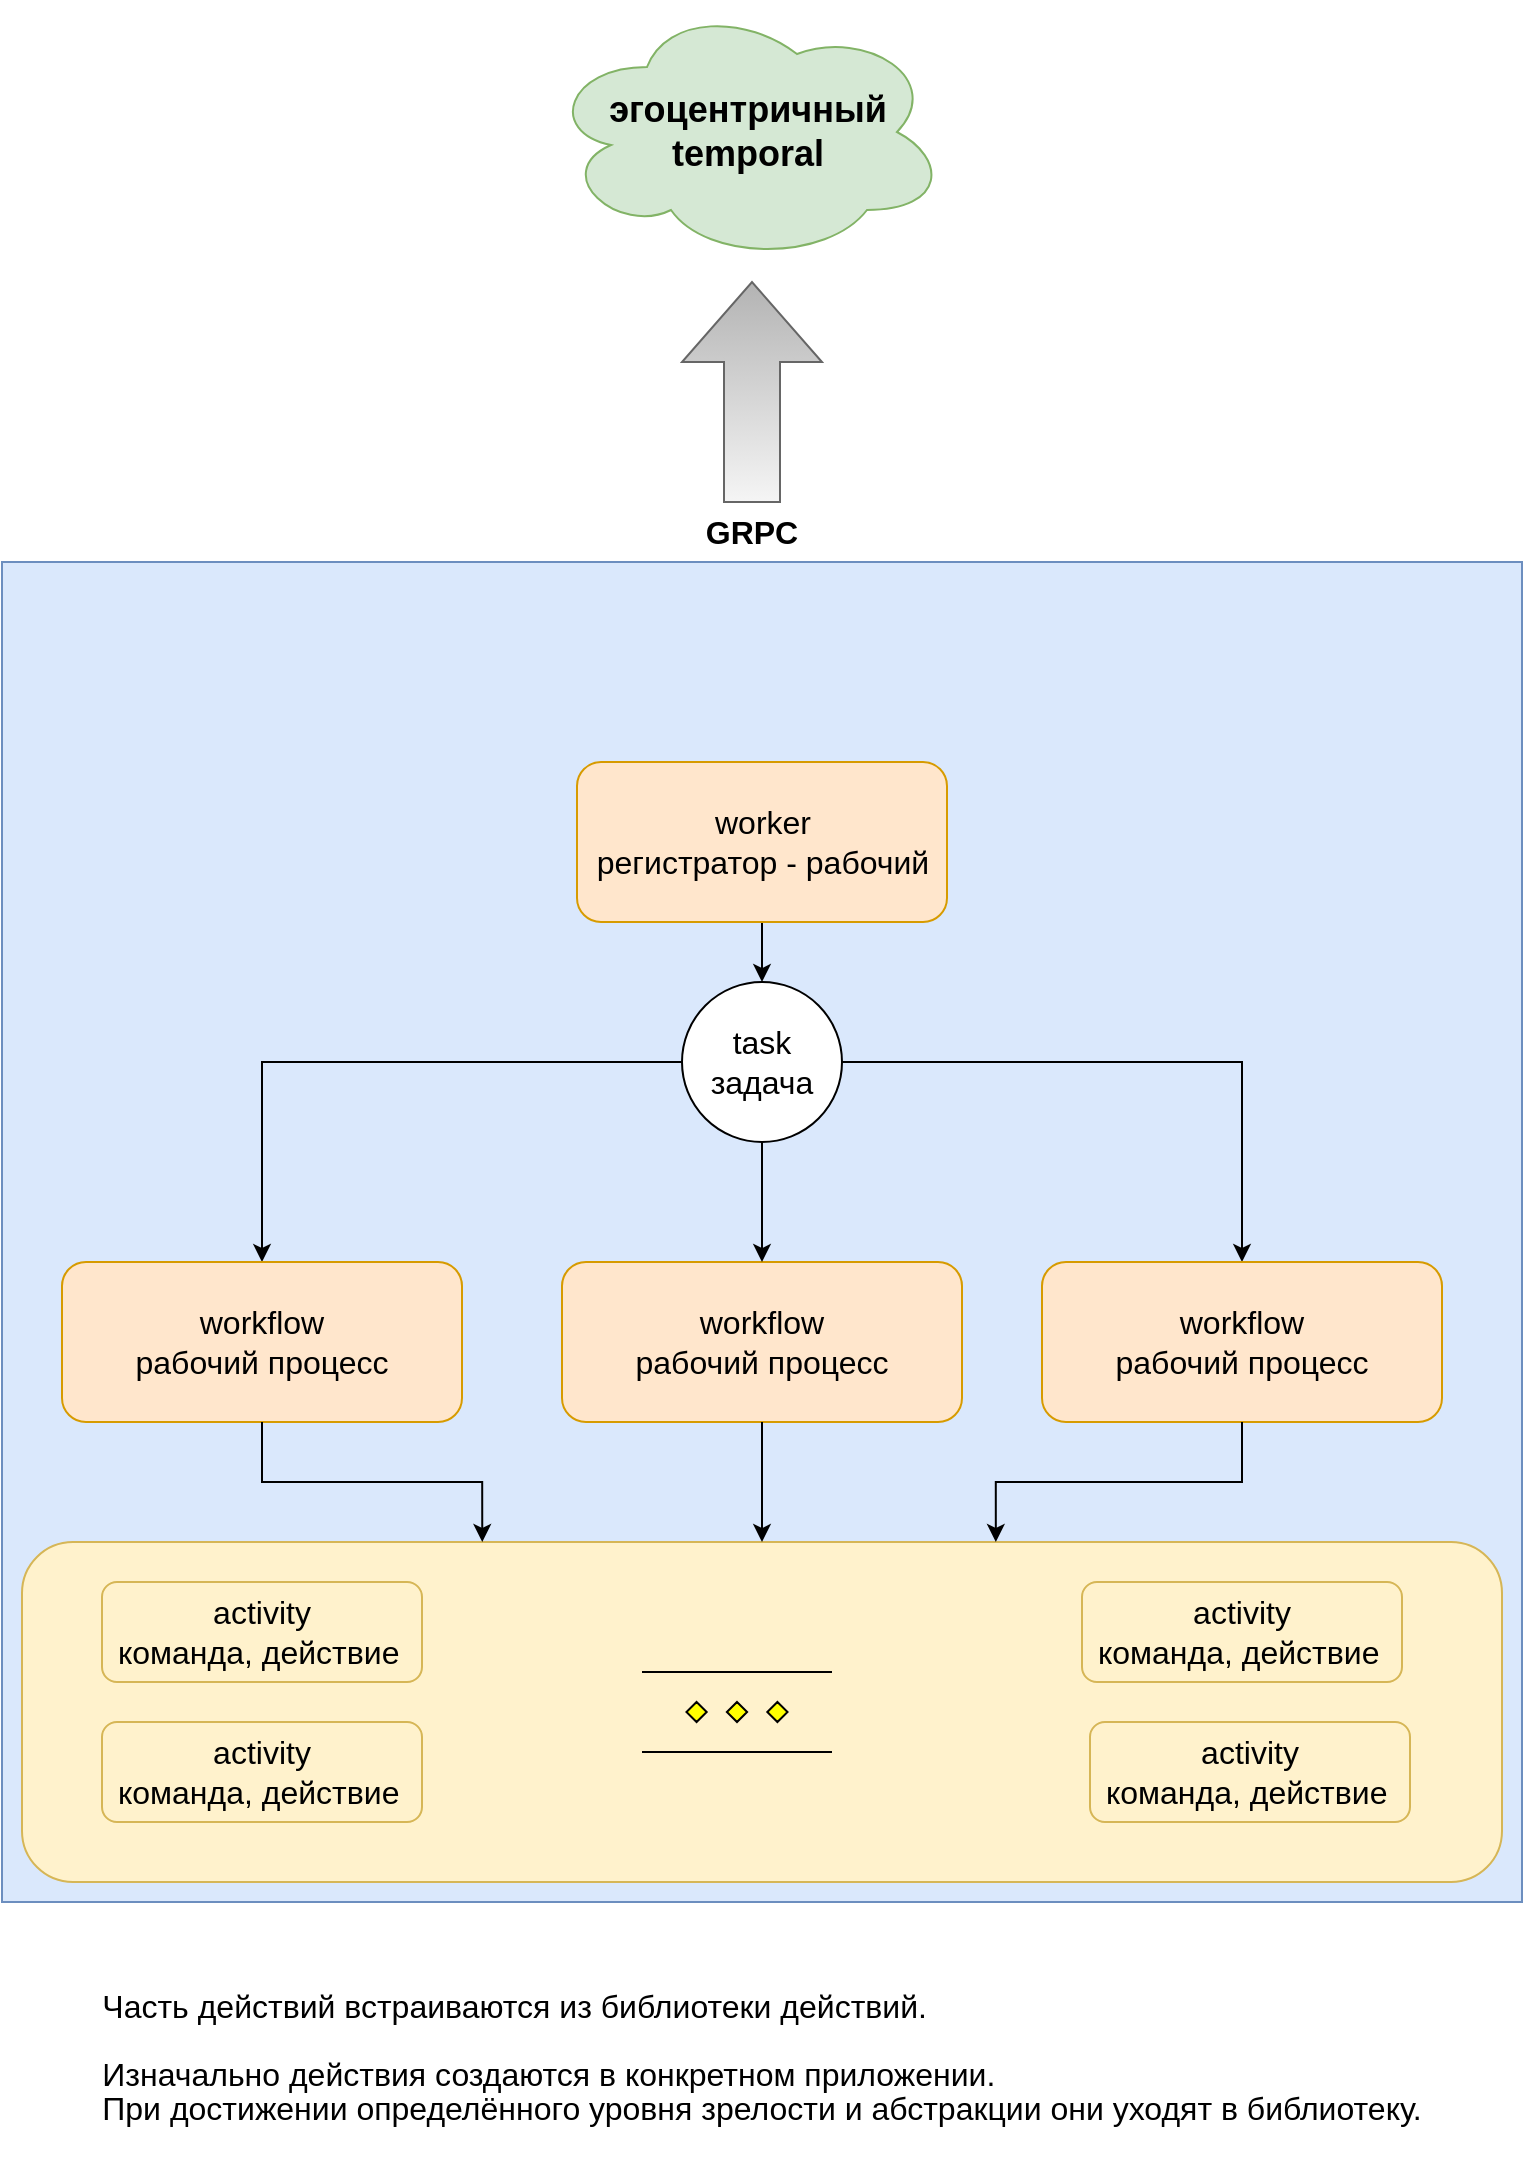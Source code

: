 <mxfile version="26.2.2">
  <diagram name="Страница — 1" id="nc0Fr-21nmKREP6-mE5-">
    <mxGraphModel dx="1754" dy="1020" grid="1" gridSize="10" guides="1" tooltips="1" connect="1" arrows="1" fold="1" page="1" pageScale="1" pageWidth="827" pageHeight="1169" math="0" shadow="0">
      <root>
        <mxCell id="0" />
        <mxCell id="1" parent="0" />
        <mxCell id="h_y6wSZMJjbolM3k-8ne-38" value="" style="rounded=0;whiteSpace=wrap;html=1;fillColor=#dae8fc;strokeColor=#6c8ebf;" parent="1" vertex="1">
          <mxGeometry x="34" y="320" width="760" height="670" as="geometry" />
        </mxCell>
        <mxCell id="h_y6wSZMJjbolM3k-8ne-100" value="" style="rounded=1;whiteSpace=wrap;html=1;fillColor=#fff2cc;strokeColor=#d6b656;" parent="1" vertex="1">
          <mxGeometry x="44" y="810" width="740" height="170" as="geometry" />
        </mxCell>
        <mxCell id="h_y6wSZMJjbolM3k-8ne-28" value="&lt;font style=&quot;font-size: 16px;&quot;&gt;workflow&lt;/font&gt;&lt;div&gt;&lt;font style=&quot;font-size: 16px;&quot;&gt;рабочий процесс&lt;/font&gt;&lt;/div&gt;" style="rounded=1;whiteSpace=wrap;html=1;fillColor=#ffe6cc;strokeColor=#d79b00;" parent="1" vertex="1">
          <mxGeometry x="314" y="670" width="200" height="80" as="geometry" />
        </mxCell>
        <mxCell id="h_y6wSZMJjbolM3k-8ne-47" style="edgeStyle=orthogonalEdgeStyle;rounded=0;orthogonalLoop=1;jettySize=auto;html=1;" parent="1" source="h_y6wSZMJjbolM3k-8ne-29" target="h_y6wSZMJjbolM3k-8ne-31" edge="1">
          <mxGeometry relative="1" as="geometry" />
        </mxCell>
        <mxCell id="h_y6wSZMJjbolM3k-8ne-29" value="&lt;div&gt;&lt;span style=&quot;font-size: 16px;&quot;&gt;worker&lt;/span&gt;&lt;/div&gt;&lt;div&gt;&lt;span style=&quot;font-size: 16px; background-color: transparent; color: light-dark(rgb(0, 0, 0), rgb(255, 255, 255));&quot;&gt;регистратор -&amp;nbsp;&lt;/span&gt;&lt;span style=&quot;font-size: 16px; background-color: transparent; color: light-dark(rgb(0, 0, 0), rgb(255, 255, 255));&quot;&gt;рабочий&lt;/span&gt;&lt;/div&gt;" style="rounded=1;whiteSpace=wrap;html=1;fillColor=#ffe6cc;strokeColor=#d79b00;" parent="1" vertex="1">
          <mxGeometry x="321.5" y="420" width="185" height="80" as="geometry" />
        </mxCell>
        <mxCell id="h_y6wSZMJjbolM3k-8ne-48" style="edgeStyle=orthogonalEdgeStyle;rounded=0;orthogonalLoop=1;jettySize=auto;html=1;entryX=0.5;entryY=0;entryDx=0;entryDy=0;" parent="1" source="h_y6wSZMJjbolM3k-8ne-31" target="h_y6wSZMJjbolM3k-8ne-28" edge="1">
          <mxGeometry relative="1" as="geometry" />
        </mxCell>
        <mxCell id="h_y6wSZMJjbolM3k-8ne-49" style="edgeStyle=orthogonalEdgeStyle;rounded=0;orthogonalLoop=1;jettySize=auto;html=1;" parent="1" source="h_y6wSZMJjbolM3k-8ne-31" target="h_y6wSZMJjbolM3k-8ne-35" edge="1">
          <mxGeometry relative="1" as="geometry" />
        </mxCell>
        <mxCell id="h_y6wSZMJjbolM3k-8ne-50" style="edgeStyle=orthogonalEdgeStyle;rounded=0;orthogonalLoop=1;jettySize=auto;html=1;" parent="1" source="h_y6wSZMJjbolM3k-8ne-31" target="h_y6wSZMJjbolM3k-8ne-36" edge="1">
          <mxGeometry relative="1" as="geometry" />
        </mxCell>
        <mxCell id="h_y6wSZMJjbolM3k-8ne-31" value="&lt;div&gt;&lt;font style=&quot;font-size: 16px;&quot;&gt;task&lt;/font&gt;&lt;/div&gt;&lt;font style=&quot;font-size: 16px;&quot;&gt;задача&lt;/font&gt;" style="ellipse;whiteSpace=wrap;html=1;aspect=fixed;" parent="1" vertex="1">
          <mxGeometry x="374" y="530" width="80" height="80" as="geometry" />
        </mxCell>
        <mxCell id="h_y6wSZMJjbolM3k-8ne-35" value="&lt;font style=&quot;font-size: 16px;&quot;&gt;workflow&lt;/font&gt;&lt;div&gt;&lt;font style=&quot;font-size: 16px;&quot;&gt;рабочий процесс&lt;/font&gt;&lt;/div&gt;" style="rounded=1;whiteSpace=wrap;html=1;fillColor=#ffe6cc;strokeColor=#d79b00;" parent="1" vertex="1">
          <mxGeometry x="64" y="670" width="200" height="80" as="geometry" />
        </mxCell>
        <mxCell id="h_y6wSZMJjbolM3k-8ne-36" value="&lt;font style=&quot;font-size: 16px;&quot;&gt;workflow&lt;/font&gt;&lt;div&gt;&lt;font style=&quot;font-size: 16px;&quot;&gt;рабочий процесс&lt;/font&gt;&lt;/div&gt;" style="rounded=1;whiteSpace=wrap;html=1;fillColor=#ffe6cc;strokeColor=#d79b00;" parent="1" vertex="1">
          <mxGeometry x="554" y="670" width="200" height="80" as="geometry" />
        </mxCell>
        <mxCell id="h_y6wSZMJjbolM3k-8ne-41" value="&lt;font style=&quot;font-size: 18px;&quot;&gt;&lt;b&gt;эгоцентричный temporal&lt;/b&gt;&lt;/font&gt;" style="ellipse;shape=cloud;whiteSpace=wrap;html=1;fillColor=#d5e8d4;strokeColor=#82b366;" parent="1" vertex="1">
          <mxGeometry x="306.5" y="40" width="200" height="130" as="geometry" />
        </mxCell>
        <mxCell id="h_y6wSZMJjbolM3k-8ne-69" value="" style="html=1;shadow=0;dashed=0;align=center;verticalAlign=middle;shape=mxgraph.arrows2.arrow;dy=0.6;dx=40;direction=north;notch=0;fillColor=#f5f5f5;gradientColor=#b3b3b3;strokeColor=#666666;gradientDirection=east;" parent="1" vertex="1">
          <mxGeometry x="374" y="180" width="70" height="110" as="geometry" />
        </mxCell>
        <mxCell id="h_y6wSZMJjbolM3k-8ne-71" value="&lt;font style=&quot;font-size: 16px;&quot;&gt;&lt;b&gt;GRPC&lt;/b&gt;&lt;/font&gt;" style="text;html=1;align=center;verticalAlign=middle;whiteSpace=wrap;rounded=0;" parent="1" vertex="1">
          <mxGeometry x="379" y="290" width="60" height="30" as="geometry" />
        </mxCell>
        <mxCell id="h_y6wSZMJjbolM3k-8ne-76" value="&lt;font style=&quot;font-size: 16px;&quot;&gt;activity&lt;/font&gt;&lt;div&gt;&lt;font style=&quot;font-size: 16px;&quot;&gt;команда, действие&lt;/font&gt;&amp;nbsp;&lt;/div&gt;" style="rounded=1;whiteSpace=wrap;html=1;fillColor=#fff2cc;strokeColor=#d6b656;" parent="1" vertex="1">
          <mxGeometry x="84" y="830" width="160" height="50" as="geometry" />
        </mxCell>
        <mxCell id="h_y6wSZMJjbolM3k-8ne-77" value="&lt;font style=&quot;font-size: 16px;&quot;&gt;activity&lt;/font&gt;&lt;div&gt;&lt;font style=&quot;font-size: 16px;&quot;&gt;команда, действие&lt;/font&gt;&amp;nbsp;&lt;/div&gt;" style="rounded=1;whiteSpace=wrap;html=1;fillColor=#fff2cc;strokeColor=#d6b656;" parent="1" vertex="1">
          <mxGeometry x="84" y="900" width="160" height="50" as="geometry" />
        </mxCell>
        <mxCell id="h_y6wSZMJjbolM3k-8ne-82" value="&lt;font style=&quot;font-size: 16px;&quot;&gt;activity&lt;/font&gt;&lt;div&gt;&lt;font style=&quot;font-size: 16px;&quot;&gt;команда, действие&lt;/font&gt;&amp;nbsp;&lt;/div&gt;" style="rounded=1;whiteSpace=wrap;html=1;fillColor=#fff2cc;strokeColor=#d6b656;" parent="1" vertex="1">
          <mxGeometry x="574" y="830" width="160" height="50" as="geometry" />
        </mxCell>
        <mxCell id="h_y6wSZMJjbolM3k-8ne-83" value="&lt;font style=&quot;font-size: 16px;&quot;&gt;activity&lt;/font&gt;&lt;div&gt;&lt;font style=&quot;font-size: 16px;&quot;&gt;команда, действие&lt;/font&gt;&amp;nbsp;&lt;/div&gt;" style="rounded=1;whiteSpace=wrap;html=1;fillColor=#fff2cc;strokeColor=#d6b656;" parent="1" vertex="1">
          <mxGeometry x="578" y="900" width="160" height="50" as="geometry" />
        </mxCell>
        <mxCell id="h_y6wSZMJjbolM3k-8ne-102" style="edgeStyle=orthogonalEdgeStyle;rounded=0;orthogonalLoop=1;jettySize=auto;html=1;" parent="1" source="h_y6wSZMJjbolM3k-8ne-28" edge="1">
          <mxGeometry relative="1" as="geometry">
            <mxPoint x="414" y="810" as="targetPoint" />
          </mxGeometry>
        </mxCell>
        <mxCell id="h_y6wSZMJjbolM3k-8ne-104" style="edgeStyle=orthogonalEdgeStyle;rounded=0;orthogonalLoop=1;jettySize=auto;html=1;entryX=0.658;entryY=0;entryDx=0;entryDy=0;entryPerimeter=0;" parent="1" source="h_y6wSZMJjbolM3k-8ne-36" target="h_y6wSZMJjbolM3k-8ne-100" edge="1">
          <mxGeometry relative="1" as="geometry" />
        </mxCell>
        <mxCell id="h_y6wSZMJjbolM3k-8ne-105" style="edgeStyle=orthogonalEdgeStyle;rounded=0;orthogonalLoop=1;jettySize=auto;html=1;entryX=0.311;entryY=0;entryDx=0;entryDy=0;entryPerimeter=0;" parent="1" source="h_y6wSZMJjbolM3k-8ne-35" target="h_y6wSZMJjbolM3k-8ne-100" edge="1">
          <mxGeometry relative="1" as="geometry" />
        </mxCell>
        <mxCell id="h_y6wSZMJjbolM3k-8ne-106" value="" style="verticalLabelPosition=bottom;verticalAlign=top;html=1;shape=mxgraph.flowchart.parallel_mode;pointerEvents=1" parent="1" vertex="1">
          <mxGeometry x="354" y="875" width="95" height="40" as="geometry" />
        </mxCell>
        <mxCell id="4HyyJ4rNVpIl5NY7WBXl-1" value="&lt;p style=&quot;line-height: 1px; margin-bottom: 0cm; background: transparent; font-size: medium; text-align: start;&quot;&gt;Часть действий встраиваются из библиотеки действий.&lt;/p&gt;&lt;p style=&quot;line-height: 1px; margin-bottom: 0cm; background: transparent; font-size: medium; text-align: start;&quot;&gt;&lt;br&gt;&lt;/p&gt;&lt;p style=&quot;line-height: 1px; margin-bottom: 0cm; background: transparent; font-size: medium; text-align: start;&quot;&gt;Изначально действия создаются в конкретном приложении.&lt;/p&gt;&lt;p style=&quot;line-height: 1px; margin-bottom: 0cm; background: transparent; font-size: medium; text-align: start;&quot;&gt;При достижении определённого уровня зрелости и абстракции они уходят в библиотеку.&lt;/p&gt;&lt;p style=&quot;line-height: 1px; margin-bottom: 0cm; background: transparent; font-size: medium; text-align: start;&quot;&gt;&lt;br&gt;&lt;/p&gt;" style="text;html=1;align=center;verticalAlign=middle;whiteSpace=wrap;rounded=0;" parent="1" vertex="1">
          <mxGeometry x="59" y="1010" width="710" height="120" as="geometry" />
        </mxCell>
      </root>
    </mxGraphModel>
  </diagram>
</mxfile>

